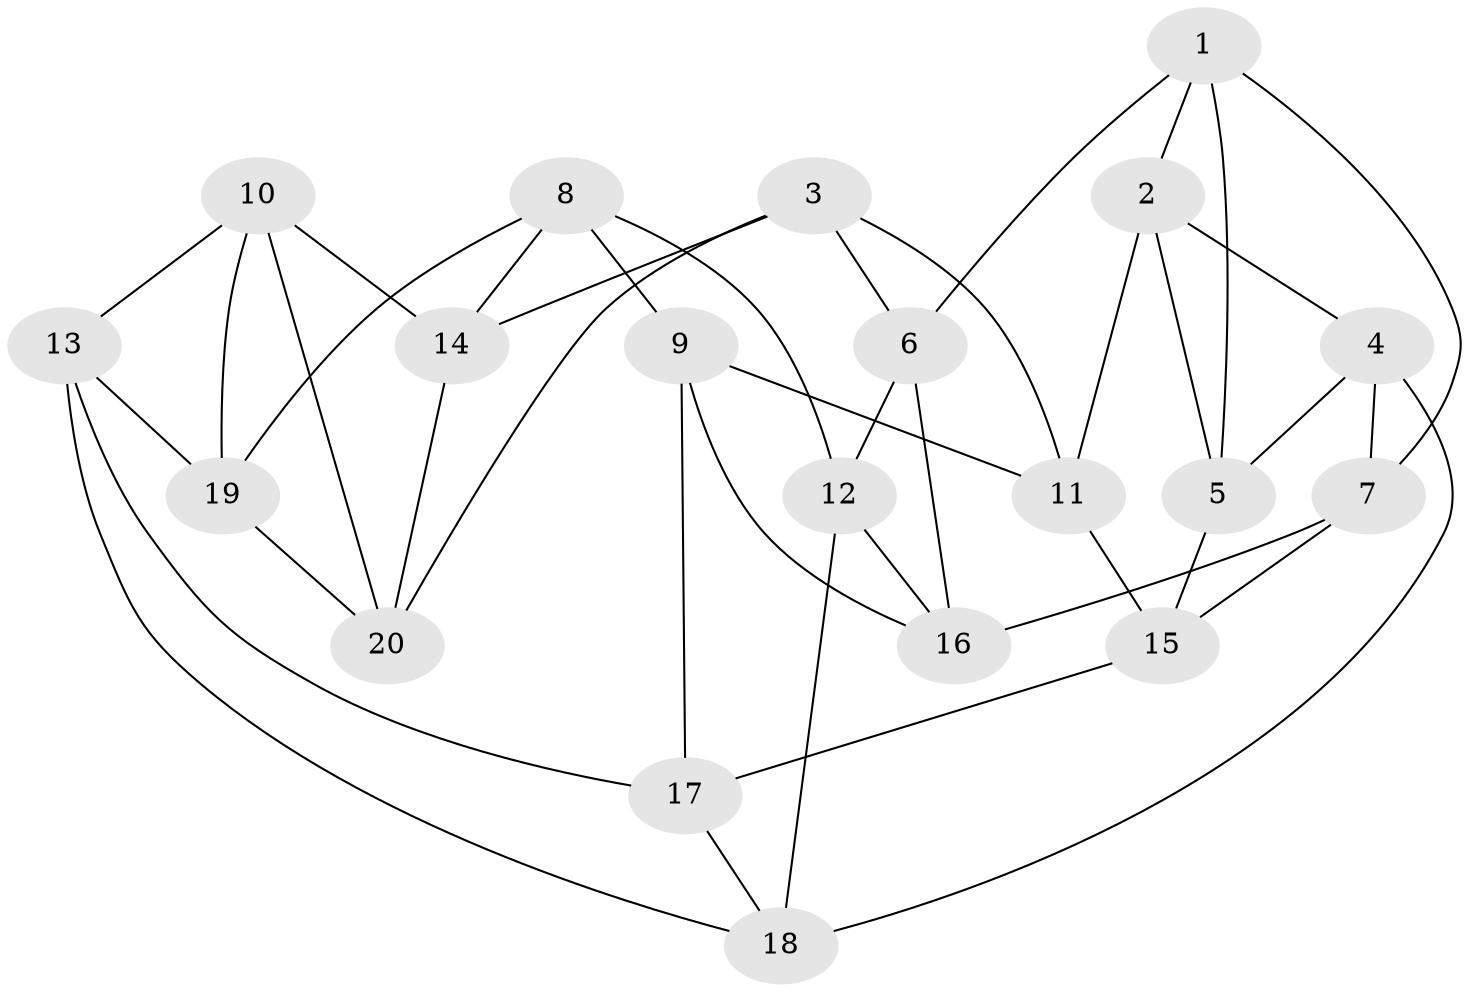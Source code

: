 // Generated by graph-tools (version 1.1) at 2025/46/02/15/25 05:46:28]
// undirected, 20 vertices, 40 edges
graph export_dot {
graph [start="1"]
  node [color=gray90,style=filled];
  1;
  2;
  3;
  4;
  5;
  6;
  7;
  8;
  9;
  10;
  11;
  12;
  13;
  14;
  15;
  16;
  17;
  18;
  19;
  20;
  1 -- 7;
  1 -- 2;
  1 -- 5;
  1 -- 6;
  2 -- 11;
  2 -- 4;
  2 -- 5;
  3 -- 6;
  3 -- 14;
  3 -- 20;
  3 -- 11;
  4 -- 18;
  4 -- 5;
  4 -- 7;
  5 -- 15;
  6 -- 16;
  6 -- 12;
  7 -- 16;
  7 -- 15;
  8 -- 19;
  8 -- 12;
  8 -- 9;
  8 -- 14;
  9 -- 17;
  9 -- 11;
  9 -- 16;
  10 -- 20;
  10 -- 13;
  10 -- 19;
  10 -- 14;
  11 -- 15;
  12 -- 16;
  12 -- 18;
  13 -- 17;
  13 -- 19;
  13 -- 18;
  14 -- 20;
  15 -- 17;
  17 -- 18;
  19 -- 20;
}
